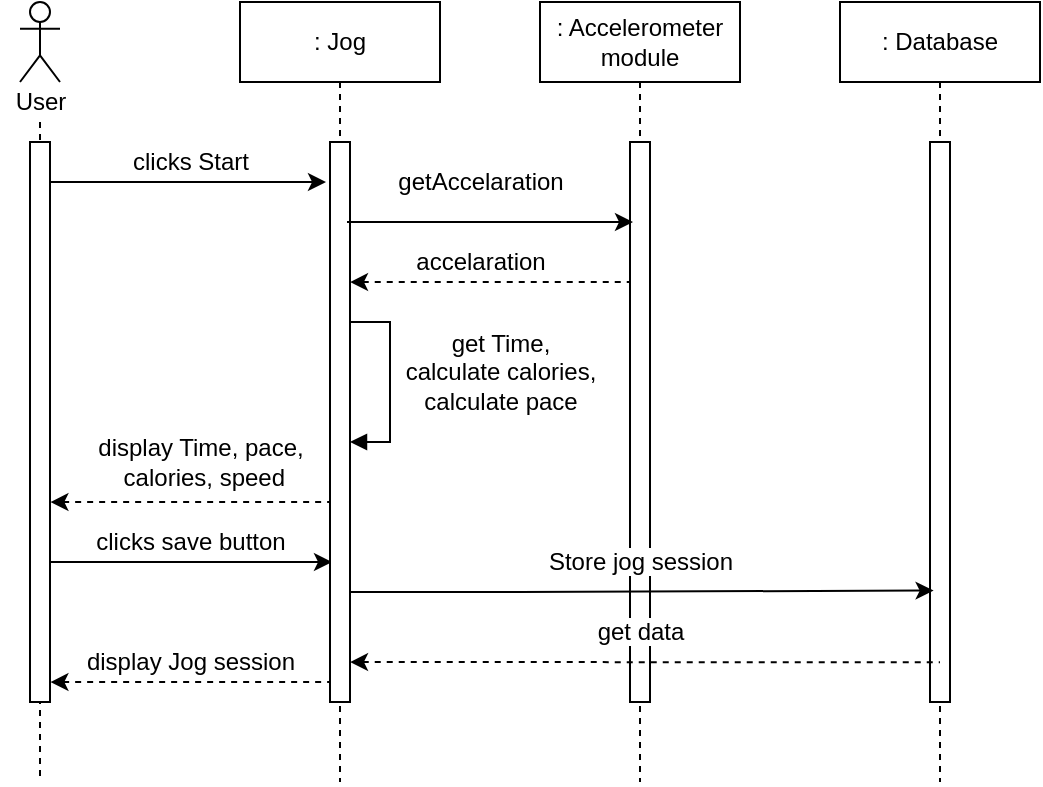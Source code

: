 <mxfile version="15.0.3" type="github">
  <diagram id="wDjyyJSrY2su7E8Yz3eu" name="Page-1">
    <mxGraphModel dx="1888" dy="548" grid="1" gridSize="10" guides="1" tooltips="1" connect="1" arrows="1" fold="1" page="1" pageScale="1" pageWidth="850" pageHeight="1100" math="0" shadow="0">
      <root>
        <mxCell id="0" />
        <mxCell id="1" parent="0" />
        <mxCell id="P2MIR7tUzjEjPt_fh9pA-1" style="edgeStyle=orthogonalEdgeStyle;rounded=0;orthogonalLoop=1;jettySize=auto;html=1;endArrow=none;endFill=0;dashed=1;" edge="1" parent="1" source="P2MIR7tUzjEjPt_fh9pA-9">
          <mxGeometry relative="1" as="geometry">
            <mxPoint x="-690" y="510" as="targetPoint" />
            <mxPoint x="-690.5" y="-70.5" as="sourcePoint" />
            <Array as="points" />
          </mxGeometry>
        </mxCell>
        <mxCell id="P2MIR7tUzjEjPt_fh9pA-2" value="" style="shape=umlActor;verticalLabelPosition=bottom;verticalAlign=top;html=1;outlineConnect=0;" vertex="1" parent="1">
          <mxGeometry x="-700" y="120" width="20" height="40" as="geometry" />
        </mxCell>
        <mxCell id="P2MIR7tUzjEjPt_fh9pA-3" value=": Jog" style="rounded=0;whiteSpace=wrap;html=1;" vertex="1" parent="1">
          <mxGeometry x="-590" y="120" width="100" height="40" as="geometry" />
        </mxCell>
        <mxCell id="P2MIR7tUzjEjPt_fh9pA-4" style="edgeStyle=orthogonalEdgeStyle;rounded=0;orthogonalLoop=1;jettySize=auto;html=1;endArrow=none;endFill=0;dashed=1;" edge="1" parent="1" source="P2MIR7tUzjEjPt_fh9pA-5">
          <mxGeometry relative="1" as="geometry">
            <mxPoint x="-240" y="510" as="targetPoint" />
          </mxGeometry>
        </mxCell>
        <mxCell id="P2MIR7tUzjEjPt_fh9pA-5" value=": Database" style="rounded=0;whiteSpace=wrap;html=1;" vertex="1" parent="1">
          <mxGeometry x="-290" y="120" width="100" height="40" as="geometry" />
        </mxCell>
        <mxCell id="P2MIR7tUzjEjPt_fh9pA-6" value="" style="endArrow=classic;html=1;" edge="1" parent="1">
          <mxGeometry width="50" height="50" relative="1" as="geometry">
            <mxPoint x="-690" y="210" as="sourcePoint" />
            <mxPoint x="-547" y="210" as="targetPoint" />
          </mxGeometry>
        </mxCell>
        <mxCell id="P2MIR7tUzjEjPt_fh9pA-7" value="clicks Start" style="text;html=1;align=center;verticalAlign=middle;resizable=0;points=[];autosize=1;strokeColor=none;" vertex="1" parent="1">
          <mxGeometry x="-650" y="190" width="70" height="20" as="geometry" />
        </mxCell>
        <mxCell id="P2MIR7tUzjEjPt_fh9pA-8" value="" style="html=1;points=[];perimeter=orthogonalPerimeter;fillColor=#ffffff;" vertex="1" parent="1">
          <mxGeometry x="-245" y="190" width="10" height="280" as="geometry" />
        </mxCell>
        <mxCell id="P2MIR7tUzjEjPt_fh9pA-9" value="User" style="text;html=1;align=center;verticalAlign=middle;resizable=0;points=[];autosize=1;strokeColor=none;" vertex="1" parent="1">
          <mxGeometry x="-710" y="160" width="40" height="20" as="geometry" />
        </mxCell>
        <mxCell id="P2MIR7tUzjEjPt_fh9pA-11" value="" style="edgeStyle=orthogonalEdgeStyle;rounded=0;orthogonalLoop=1;jettySize=auto;html=1;endArrow=none;endFill=0;dashed=1;" edge="1" parent="1" source="P2MIR7tUzjEjPt_fh9pA-3">
          <mxGeometry relative="1" as="geometry">
            <mxPoint x="-540" y="510" as="targetPoint" />
            <mxPoint x="-540" y="160" as="sourcePoint" />
            <Array as="points">
              <mxPoint x="-540" y="250" />
              <mxPoint x="-540" y="250" />
            </Array>
          </mxGeometry>
        </mxCell>
        <mxCell id="P2MIR7tUzjEjPt_fh9pA-12" value="display Jog session" style="text;html=1;align=center;verticalAlign=middle;resizable=0;points=[];autosize=1;strokeColor=none;" vertex="1" parent="1">
          <mxGeometry x="-675" y="440" width="120" height="20" as="geometry" />
        </mxCell>
        <mxCell id="P2MIR7tUzjEjPt_fh9pA-13" value="" style="endArrow=classic;html=1;" edge="1" parent="1">
          <mxGeometry width="50" height="50" relative="1" as="geometry">
            <mxPoint x="-685" y="400" as="sourcePoint" />
            <mxPoint x="-544" y="400" as="targetPoint" />
          </mxGeometry>
        </mxCell>
        <mxCell id="P2MIR7tUzjEjPt_fh9pA-16" value="clicks save button" style="text;html=1;align=center;verticalAlign=middle;resizable=0;points=[];autosize=1;strokeColor=none;" vertex="1" parent="1">
          <mxGeometry x="-670" y="380" width="110" height="20" as="geometry" />
        </mxCell>
        <mxCell id="P2MIR7tUzjEjPt_fh9pA-17" value="" style="html=1;points=[];perimeter=orthogonalPerimeter;fillColor=#FFFFFF;" vertex="1" parent="1">
          <mxGeometry x="-545" y="415" width="10" height="30" as="geometry" />
        </mxCell>
        <mxCell id="P2MIR7tUzjEjPt_fh9pA-18" value="" style="html=1;points=[];perimeter=orthogonalPerimeter;fillColor=#FFFFFF;" vertex="1" parent="1">
          <mxGeometry x="-695" y="410" width="10" height="30" as="geometry" />
        </mxCell>
        <mxCell id="P2MIR7tUzjEjPt_fh9pA-19" value="" style="html=1;points=[];perimeter=orthogonalPerimeter;fillColor=#FFFFFF;" vertex="1" parent="1">
          <mxGeometry x="-695" y="330" width="10" height="30" as="geometry" />
        </mxCell>
        <mxCell id="P2MIR7tUzjEjPt_fh9pA-20" value="" style="html=1;points=[];perimeter=orthogonalPerimeter;fillColor=#FFFFFF;" vertex="1" parent="1">
          <mxGeometry x="-545" y="335" width="10" height="55" as="geometry" />
        </mxCell>
        <mxCell id="P2MIR7tUzjEjPt_fh9pA-21" value="" style="html=1;points=[];perimeter=orthogonalPerimeter;fillColor=#FFFFFF;" vertex="1" parent="1">
          <mxGeometry x="-545" y="190" width="10" height="280" as="geometry" />
        </mxCell>
        <mxCell id="P2MIR7tUzjEjPt_fh9pA-22" value="" style="html=1;points=[];perimeter=orthogonalPerimeter;fillColor=#ffffff;" vertex="1" parent="1">
          <mxGeometry x="-695" y="190" width="10" height="280" as="geometry" />
        </mxCell>
        <mxCell id="P2MIR7tUzjEjPt_fh9pA-24" value="" style="endArrow=none;html=1;entryX=-0.02;entryY=0.222;entryDx=0;entryDy=0;entryPerimeter=0;startArrow=classic;startFill=1;endFill=0;dashed=1;" edge="1" parent="1">
          <mxGeometry width="50" height="50" relative="1" as="geometry">
            <mxPoint x="-684.8" y="460.02" as="sourcePoint" />
            <mxPoint x="-545" y="460" as="targetPoint" />
          </mxGeometry>
        </mxCell>
        <mxCell id="P2MIR7tUzjEjPt_fh9pA-29" value="" style="endArrow=none;html=1;entryX=-0.02;entryY=0.222;entryDx=0;entryDy=0;entryPerimeter=0;startArrow=classic;startFill=1;endFill=0;dashed=1;" edge="1" parent="1">
          <mxGeometry width="50" height="50" relative="1" as="geometry">
            <mxPoint x="-684.8" y="370.02" as="sourcePoint" />
            <mxPoint x="-545" y="370" as="targetPoint" />
          </mxGeometry>
        </mxCell>
        <mxCell id="P2MIR7tUzjEjPt_fh9pA-31" style="edgeStyle=orthogonalEdgeStyle;rounded=0;orthogonalLoop=1;jettySize=auto;html=1;endArrow=none;endFill=0;dashed=1;" edge="1" parent="1" source="P2MIR7tUzjEjPt_fh9pA-32">
          <mxGeometry relative="1" as="geometry">
            <mxPoint x="-390" y="510" as="targetPoint" />
          </mxGeometry>
        </mxCell>
        <mxCell id="P2MIR7tUzjEjPt_fh9pA-32" value=": Accelerometer module" style="rounded=0;whiteSpace=wrap;html=1;" vertex="1" parent="1">
          <mxGeometry x="-440" y="120" width="100" height="40" as="geometry" />
        </mxCell>
        <mxCell id="P2MIR7tUzjEjPt_fh9pA-33" value="" style="html=1;points=[];perimeter=orthogonalPerimeter;fillColor=#ffffff;" vertex="1" parent="1">
          <mxGeometry x="-395" y="190" width="10" height="280" as="geometry" />
        </mxCell>
        <mxCell id="P2MIR7tUzjEjPt_fh9pA-34" value="" style="endArrow=classic;html=1;entryX=0.18;entryY=0.801;entryDx=0;entryDy=0;entryPerimeter=0;" edge="1" parent="1" target="P2MIR7tUzjEjPt_fh9pA-8">
          <mxGeometry width="50" height="50" relative="1" as="geometry">
            <mxPoint x="-535" y="415" as="sourcePoint" />
            <mxPoint x="-394" y="415" as="targetPoint" />
            <Array as="points">
              <mxPoint x="-460" y="415" />
            </Array>
          </mxGeometry>
        </mxCell>
        <mxCell id="P2MIR7tUzjEjPt_fh9pA-35" value="" style="endArrow=classic;html=1;" edge="1" parent="1">
          <mxGeometry width="50" height="50" relative="1" as="geometry">
            <mxPoint x="-536.5" y="230" as="sourcePoint" />
            <mxPoint x="-393.5" y="230" as="targetPoint" />
          </mxGeometry>
        </mxCell>
        <mxCell id="P2MIR7tUzjEjPt_fh9pA-36" value="getAccelaration" style="text;html=1;align=center;verticalAlign=middle;resizable=0;points=[];autosize=1;strokeColor=none;" vertex="1" parent="1">
          <mxGeometry x="-520" y="200" width="100" height="20" as="geometry" />
        </mxCell>
        <mxCell id="P2MIR7tUzjEjPt_fh9pA-37" value="" style="endArrow=none;html=1;entryX=-0.02;entryY=0.222;entryDx=0;entryDy=0;entryPerimeter=0;startArrow=classic;startFill=1;endFill=0;dashed=1;" edge="1" parent="1">
          <mxGeometry width="50" height="50" relative="1" as="geometry">
            <mxPoint x="-535" y="260.02" as="sourcePoint" />
            <mxPoint x="-395.2" y="260" as="targetPoint" />
          </mxGeometry>
        </mxCell>
        <mxCell id="P2MIR7tUzjEjPt_fh9pA-38" value="accelaration" style="text;html=1;align=center;verticalAlign=middle;resizable=0;points=[];autosize=1;strokeColor=none;" vertex="1" parent="1">
          <mxGeometry x="-510" y="240" width="80" height="20" as="geometry" />
        </mxCell>
        <mxCell id="P2MIR7tUzjEjPt_fh9pA-40" value="" style="edgeStyle=orthogonalEdgeStyle;html=1;align=left;spacingLeft=2;endArrow=block;rounded=0;" edge="1" parent="1">
          <mxGeometry relative="1" as="geometry">
            <mxPoint x="-535" y="280" as="sourcePoint" />
            <Array as="points">
              <mxPoint x="-515" y="280" />
              <mxPoint x="-515" y="340" />
              <mxPoint x="-535" y="340" />
            </Array>
            <mxPoint x="-535" y="340" as="targetPoint" />
          </mxGeometry>
        </mxCell>
        <mxCell id="P2MIR7tUzjEjPt_fh9pA-41" value="get Time, &lt;br&gt;calculate calories,&lt;br&gt;calculate pace" style="text;html=1;align=center;verticalAlign=middle;resizable=0;points=[];autosize=1;strokeColor=none;" vertex="1" parent="1">
          <mxGeometry x="-515" y="280" width="110" height="50" as="geometry" />
        </mxCell>
        <mxCell id="P2MIR7tUzjEjPt_fh9pA-42" value="display Time, pace,&lt;br&gt;&amp;nbsp;calories, speed" style="text;html=1;align=center;verticalAlign=middle;resizable=0;points=[];autosize=1;strokeColor=none;" vertex="1" parent="1">
          <mxGeometry x="-670" y="335" width="120" height="30" as="geometry" />
        </mxCell>
        <mxCell id="P2MIR7tUzjEjPt_fh9pA-15" value="&lt;span style=&quot;background-color: rgb(255 , 255 , 255)&quot;&gt;Store jog session&lt;/span&gt;" style="text;html=1;align=center;verticalAlign=middle;resizable=0;points=[];autosize=1;strokeColor=none;" vertex="1" parent="1">
          <mxGeometry x="-445" y="390" width="110" height="20" as="geometry" />
        </mxCell>
        <mxCell id="P2MIR7tUzjEjPt_fh9pA-10" value="" style="endArrow=none;html=1;entryX=0.5;entryY=0.929;entryDx=0;entryDy=0;entryPerimeter=0;startArrow=classic;startFill=1;endFill=0;dashed=1;" edge="1" parent="1" target="P2MIR7tUzjEjPt_fh9pA-8">
          <mxGeometry width="50" height="50" relative="1" as="geometry">
            <mxPoint x="-535" y="450.02" as="sourcePoint" />
            <mxPoint x="-395.2" y="450" as="targetPoint" />
          </mxGeometry>
        </mxCell>
        <mxCell id="P2MIR7tUzjEjPt_fh9pA-25" value="&lt;span style=&quot;background-color: rgb(255 , 255 , 255)&quot;&gt;get data&lt;/span&gt;" style="text;html=1;align=center;verticalAlign=middle;resizable=0;points=[];autosize=1;strokeColor=none;" vertex="1" parent="1">
          <mxGeometry x="-420" y="425" width="60" height="20" as="geometry" />
        </mxCell>
      </root>
    </mxGraphModel>
  </diagram>
</mxfile>
